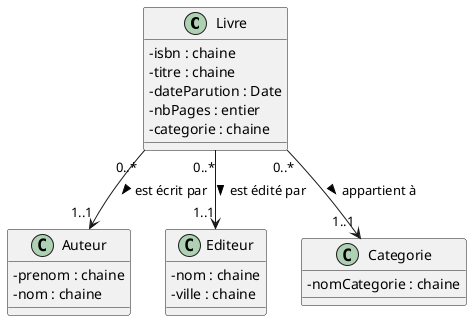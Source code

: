@startuml
skinparam classAttributeIconSize 0


'https://plantuml.com/class-diagram
class Livre {
    -isbn : chaine
    -titre : chaine
    -dateParution : Date
    -nbPages : entier
    -categorie : chaine
}

class Auteur {
    -prenom : chaine
    -nom : chaine
}

class Editeur {
    -nom : chaine
    -ville : chaine
}

class Categorie {
    -nomCategorie : chaine
}
Livre "0..*" --> "1..1" Auteur :  est écrit par >
Livre "0..*" --> "1..1" Editeur : est édité par >
Livre "0..*" --> "1..1" Categorie : appartient à >
@enduml
